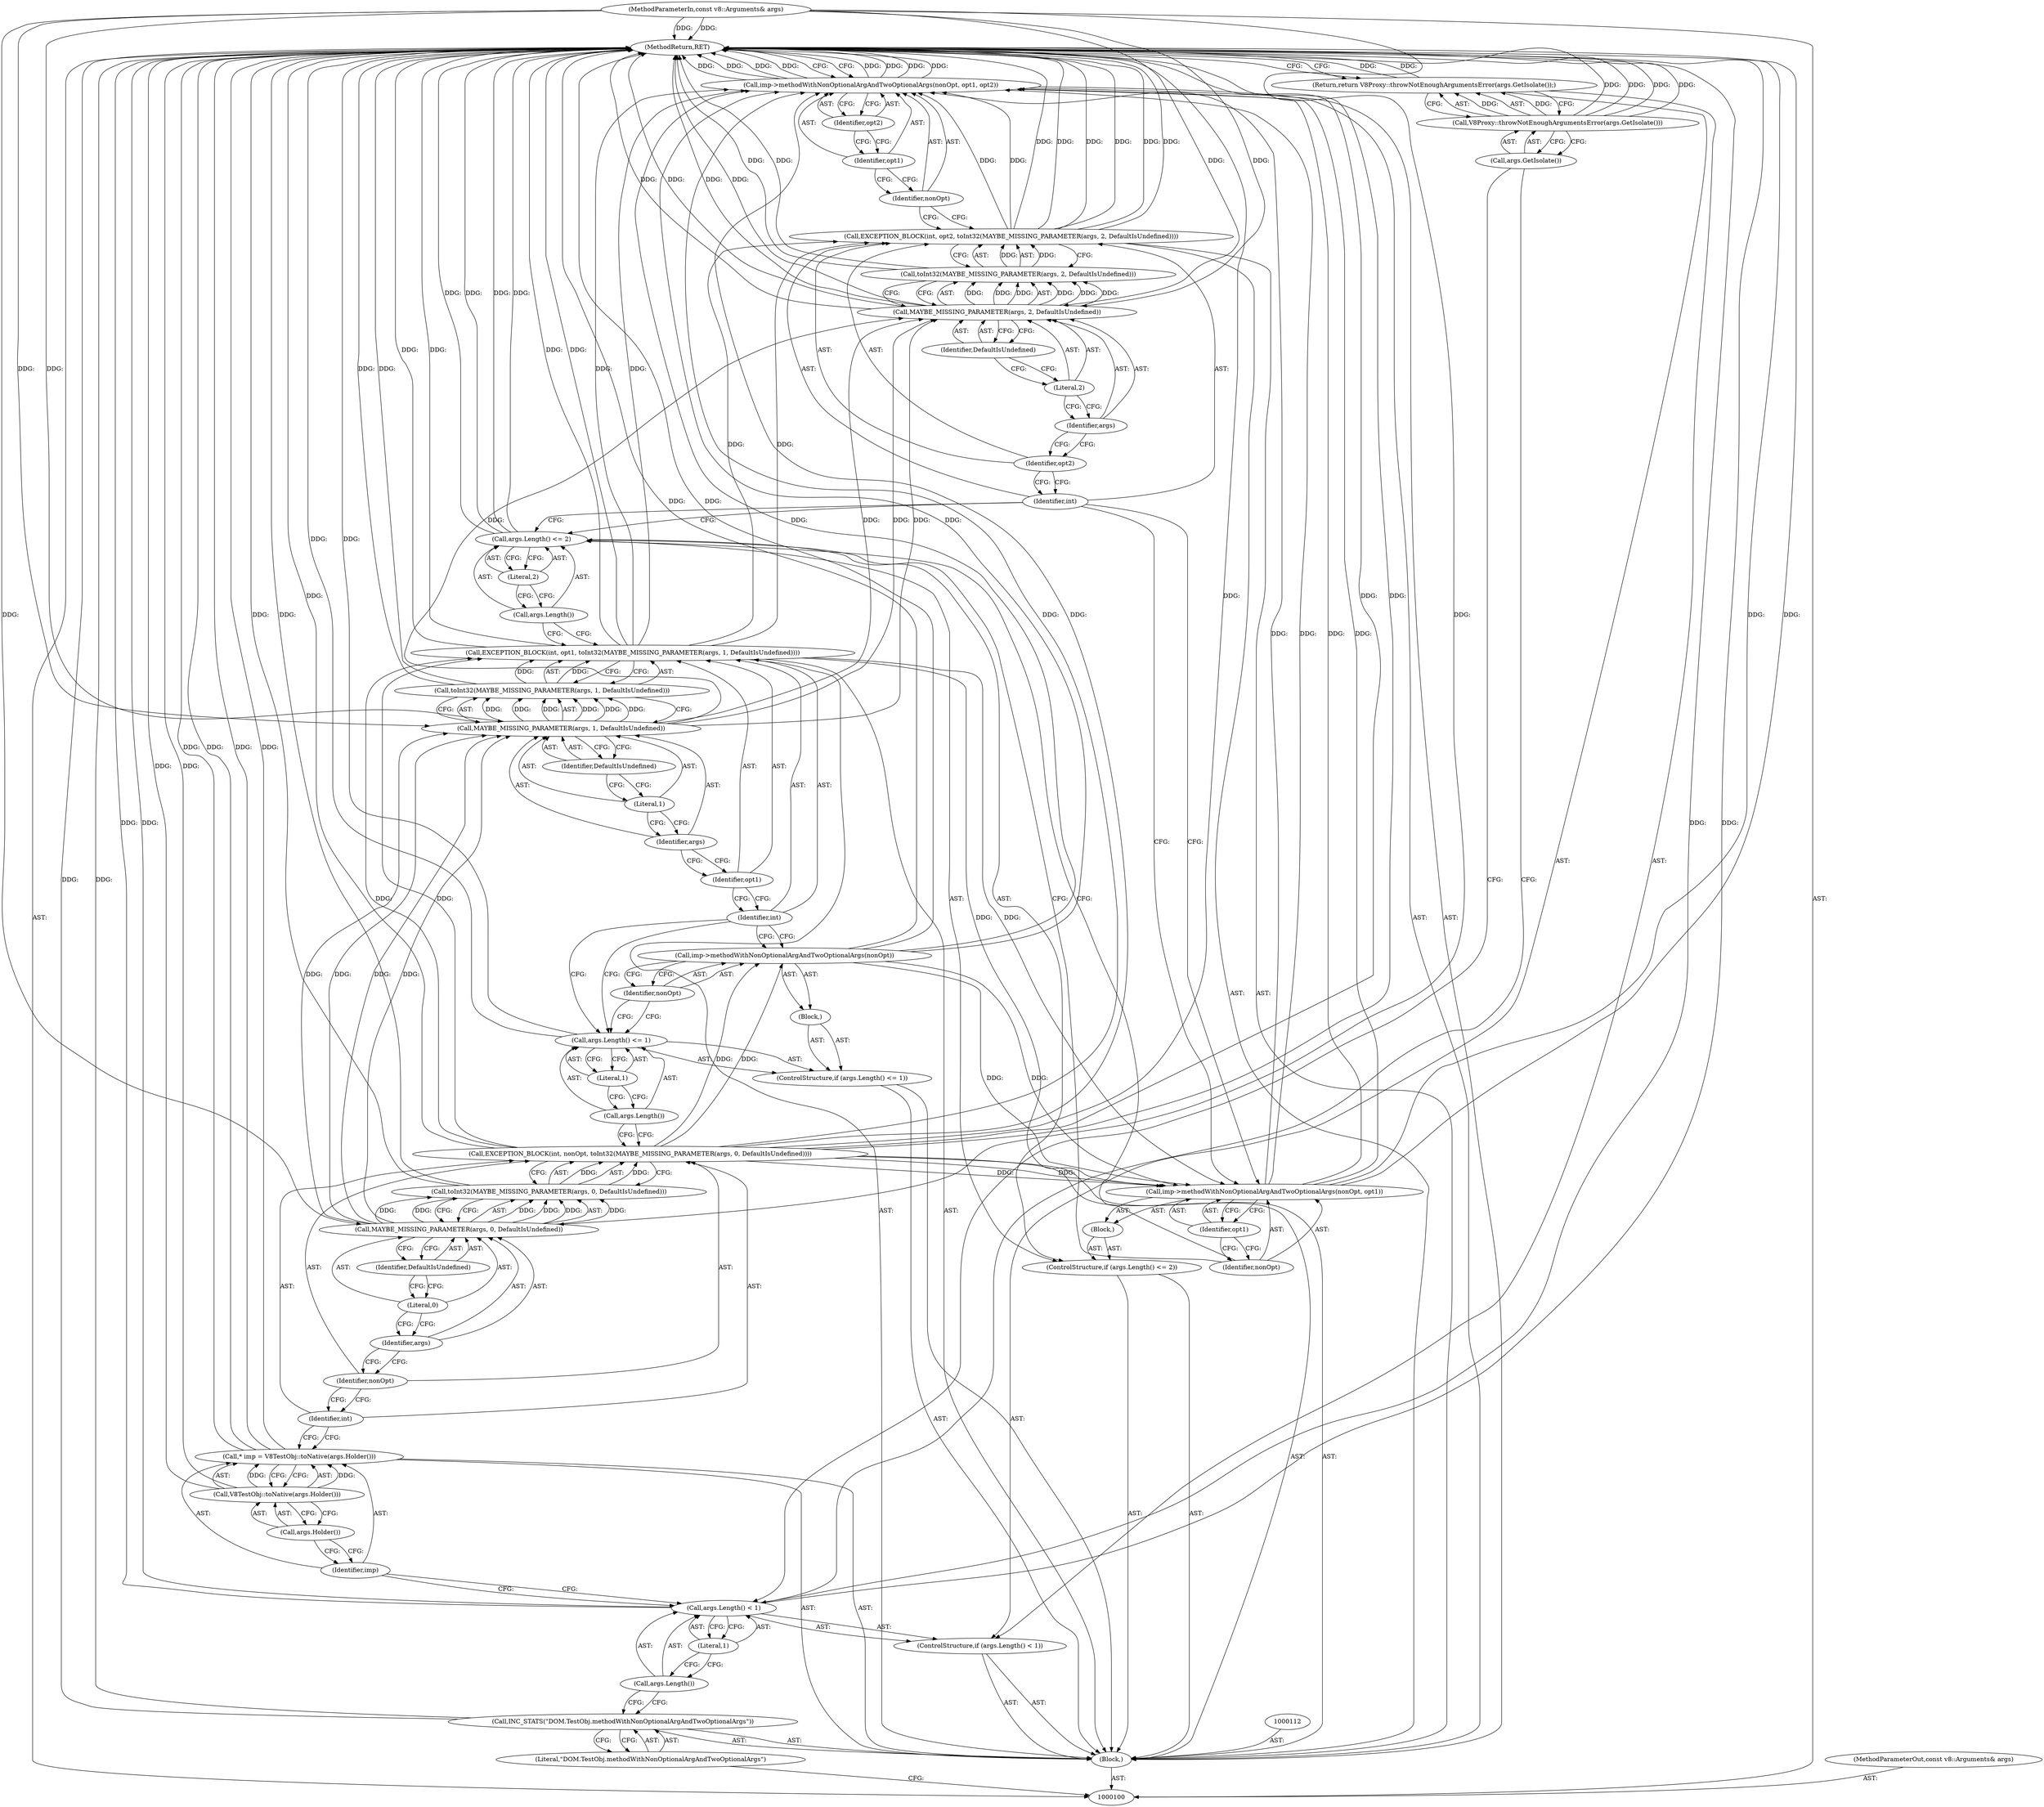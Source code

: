 digraph "0_Chrome_e9372a1bfd3588a80fcf49aa07321f0971dd6091_25" {
"1000160" [label="(MethodReturn,RET)"];
"1000101" [label="(MethodParameterIn,const v8::Arguments& args)"];
"1000226" [label="(MethodParameterOut,const v8::Arguments& args)"];
"1000133" [label="(Identifier,int)"];
"1000134" [label="(Identifier,opt1)"];
"1000135" [label="(Call,toInt32(MAYBE_MISSING_PARAMETER(args, 1, DefaultIsUndefined)))"];
"1000136" [label="(Call,MAYBE_MISSING_PARAMETER(args, 1, DefaultIsUndefined))"];
"1000132" [label="(Call,EXCEPTION_BLOCK(int, opt1, toInt32(MAYBE_MISSING_PARAMETER(args, 1, DefaultIsUndefined))))"];
"1000137" [label="(Identifier,args)"];
"1000138" [label="(Literal,1)"];
"1000139" [label="(Identifier,DefaultIsUndefined)"];
"1000143" [label="(Literal,2)"];
"1000144" [label="(Block,)"];
"1000140" [label="(ControlStructure,if (args.Length() <= 2))"];
"1000141" [label="(Call,args.Length() <= 2)"];
"1000142" [label="(Call,args.Length())"];
"1000146" [label="(Identifier,nonOpt)"];
"1000147" [label="(Identifier,opt1)"];
"1000145" [label="(Call,imp->methodWithNonOptionalArgAndTwoOptionalArgs(nonOpt, opt1))"];
"1000149" [label="(Identifier,int)"];
"1000150" [label="(Identifier,opt2)"];
"1000151" [label="(Call,toInt32(MAYBE_MISSING_PARAMETER(args, 2, DefaultIsUndefined)))"];
"1000152" [label="(Call,MAYBE_MISSING_PARAMETER(args, 2, DefaultIsUndefined))"];
"1000148" [label="(Call,EXCEPTION_BLOCK(int, opt2, toInt32(MAYBE_MISSING_PARAMETER(args, 2, DefaultIsUndefined))))"];
"1000153" [label="(Identifier,args)"];
"1000154" [label="(Literal,2)"];
"1000155" [label="(Identifier,DefaultIsUndefined)"];
"1000156" [label="(Call,imp->methodWithNonOptionalArgAndTwoOptionalArgs(nonOpt, opt1, opt2))"];
"1000157" [label="(Identifier,nonOpt)"];
"1000158" [label="(Identifier,opt1)"];
"1000159" [label="(Identifier,opt2)"];
"1000102" [label="(Block,)"];
"1000104" [label="(Literal,\"DOM.TestObj.methodWithNonOptionalArgAndTwoOptionalArgs\")"];
"1000103" [label="(Call,INC_STATS(\"DOM.TestObj.methodWithNonOptionalArgAndTwoOptionalArgs\"))"];
"1000108" [label="(Literal,1)"];
"1000105" [label="(ControlStructure,if (args.Length() < 1))"];
"1000106" [label="(Call,args.Length() < 1)"];
"1000107" [label="(Call,args.Length())"];
"1000110" [label="(Call,V8Proxy::throwNotEnoughArgumentsError(args.GetIsolate()))"];
"1000111" [label="(Call,args.GetIsolate())"];
"1000109" [label="(Return,return V8Proxy::throwNotEnoughArgumentsError(args.GetIsolate());)"];
"1000113" [label="(Call,* imp = V8TestObj::toNative(args.Holder()))"];
"1000114" [label="(Identifier,imp)"];
"1000115" [label="(Call,V8TestObj::toNative(args.Holder()))"];
"1000116" [label="(Call,args.Holder())"];
"1000118" [label="(Identifier,int)"];
"1000119" [label="(Identifier,nonOpt)"];
"1000120" [label="(Call,toInt32(MAYBE_MISSING_PARAMETER(args, 0, DefaultIsUndefined)))"];
"1000121" [label="(Call,MAYBE_MISSING_PARAMETER(args, 0, DefaultIsUndefined))"];
"1000117" [label="(Call,EXCEPTION_BLOCK(int, nonOpt, toInt32(MAYBE_MISSING_PARAMETER(args, 0, DefaultIsUndefined))))"];
"1000122" [label="(Identifier,args)"];
"1000123" [label="(Literal,0)"];
"1000124" [label="(Identifier,DefaultIsUndefined)"];
"1000128" [label="(Literal,1)"];
"1000129" [label="(Block,)"];
"1000125" [label="(ControlStructure,if (args.Length() <= 1))"];
"1000126" [label="(Call,args.Length() <= 1)"];
"1000127" [label="(Call,args.Length())"];
"1000131" [label="(Identifier,nonOpt)"];
"1000130" [label="(Call,imp->methodWithNonOptionalArgAndTwoOptionalArgs(nonOpt))"];
"1000160" -> "1000100"  [label="AST: "];
"1000160" -> "1000109"  [label="CFG: "];
"1000160" -> "1000156"  [label="CFG: "];
"1000141" -> "1000160"  [label="DDG: "];
"1000141" -> "1000160"  [label="DDG: "];
"1000156" -> "1000160"  [label="DDG: "];
"1000156" -> "1000160"  [label="DDG: "];
"1000156" -> "1000160"  [label="DDG: "];
"1000156" -> "1000160"  [label="DDG: "];
"1000113" -> "1000160"  [label="DDG: "];
"1000113" -> "1000160"  [label="DDG: "];
"1000151" -> "1000160"  [label="DDG: "];
"1000152" -> "1000160"  [label="DDG: "];
"1000152" -> "1000160"  [label="DDG: "];
"1000106" -> "1000160"  [label="DDG: "];
"1000106" -> "1000160"  [label="DDG: "];
"1000117" -> "1000160"  [label="DDG: "];
"1000117" -> "1000160"  [label="DDG: "];
"1000130" -> "1000160"  [label="DDG: "];
"1000126" -> "1000160"  [label="DDG: "];
"1000148" -> "1000160"  [label="DDG: "];
"1000148" -> "1000160"  [label="DDG: "];
"1000148" -> "1000160"  [label="DDG: "];
"1000132" -> "1000160"  [label="DDG: "];
"1000132" -> "1000160"  [label="DDG: "];
"1000103" -> "1000160"  [label="DDG: "];
"1000120" -> "1000160"  [label="DDG: "];
"1000101" -> "1000160"  [label="DDG: "];
"1000110" -> "1000160"  [label="DDG: "];
"1000110" -> "1000160"  [label="DDG: "];
"1000135" -> "1000160"  [label="DDG: "];
"1000145" -> "1000160"  [label="DDG: "];
"1000115" -> "1000160"  [label="DDG: "];
"1000109" -> "1000160"  [label="DDG: "];
"1000101" -> "1000100"  [label="AST: "];
"1000101" -> "1000160"  [label="DDG: "];
"1000101" -> "1000121"  [label="DDG: "];
"1000101" -> "1000136"  [label="DDG: "];
"1000101" -> "1000152"  [label="DDG: "];
"1000226" -> "1000100"  [label="AST: "];
"1000133" -> "1000132"  [label="AST: "];
"1000133" -> "1000130"  [label="CFG: "];
"1000133" -> "1000126"  [label="CFG: "];
"1000134" -> "1000133"  [label="CFG: "];
"1000134" -> "1000132"  [label="AST: "];
"1000134" -> "1000133"  [label="CFG: "];
"1000137" -> "1000134"  [label="CFG: "];
"1000135" -> "1000132"  [label="AST: "];
"1000135" -> "1000136"  [label="CFG: "];
"1000136" -> "1000135"  [label="AST: "];
"1000132" -> "1000135"  [label="CFG: "];
"1000135" -> "1000160"  [label="DDG: "];
"1000135" -> "1000132"  [label="DDG: "];
"1000136" -> "1000135"  [label="DDG: "];
"1000136" -> "1000135"  [label="DDG: "];
"1000136" -> "1000135"  [label="DDG: "];
"1000136" -> "1000135"  [label="AST: "];
"1000136" -> "1000139"  [label="CFG: "];
"1000137" -> "1000136"  [label="AST: "];
"1000138" -> "1000136"  [label="AST: "];
"1000139" -> "1000136"  [label="AST: "];
"1000135" -> "1000136"  [label="CFG: "];
"1000136" -> "1000135"  [label="DDG: "];
"1000136" -> "1000135"  [label="DDG: "];
"1000136" -> "1000135"  [label="DDG: "];
"1000121" -> "1000136"  [label="DDG: "];
"1000121" -> "1000136"  [label="DDG: "];
"1000101" -> "1000136"  [label="DDG: "];
"1000136" -> "1000152"  [label="DDG: "];
"1000136" -> "1000152"  [label="DDG: "];
"1000132" -> "1000102"  [label="AST: "];
"1000132" -> "1000135"  [label="CFG: "];
"1000133" -> "1000132"  [label="AST: "];
"1000134" -> "1000132"  [label="AST: "];
"1000135" -> "1000132"  [label="AST: "];
"1000142" -> "1000132"  [label="CFG: "];
"1000132" -> "1000160"  [label="DDG: "];
"1000132" -> "1000160"  [label="DDG: "];
"1000117" -> "1000132"  [label="DDG: "];
"1000135" -> "1000132"  [label="DDG: "];
"1000132" -> "1000145"  [label="DDG: "];
"1000132" -> "1000148"  [label="DDG: "];
"1000132" -> "1000156"  [label="DDG: "];
"1000137" -> "1000136"  [label="AST: "];
"1000137" -> "1000134"  [label="CFG: "];
"1000138" -> "1000137"  [label="CFG: "];
"1000138" -> "1000136"  [label="AST: "];
"1000138" -> "1000137"  [label="CFG: "];
"1000139" -> "1000138"  [label="CFG: "];
"1000139" -> "1000136"  [label="AST: "];
"1000139" -> "1000138"  [label="CFG: "];
"1000136" -> "1000139"  [label="CFG: "];
"1000143" -> "1000141"  [label="AST: "];
"1000143" -> "1000142"  [label="CFG: "];
"1000141" -> "1000143"  [label="CFG: "];
"1000144" -> "1000140"  [label="AST: "];
"1000145" -> "1000144"  [label="AST: "];
"1000140" -> "1000102"  [label="AST: "];
"1000141" -> "1000140"  [label="AST: "];
"1000144" -> "1000140"  [label="AST: "];
"1000141" -> "1000140"  [label="AST: "];
"1000141" -> "1000143"  [label="CFG: "];
"1000142" -> "1000141"  [label="AST: "];
"1000143" -> "1000141"  [label="AST: "];
"1000146" -> "1000141"  [label="CFG: "];
"1000149" -> "1000141"  [label="CFG: "];
"1000141" -> "1000160"  [label="DDG: "];
"1000141" -> "1000160"  [label="DDG: "];
"1000142" -> "1000141"  [label="AST: "];
"1000142" -> "1000132"  [label="CFG: "];
"1000143" -> "1000142"  [label="CFG: "];
"1000146" -> "1000145"  [label="AST: "];
"1000146" -> "1000141"  [label="CFG: "];
"1000147" -> "1000146"  [label="CFG: "];
"1000147" -> "1000145"  [label="AST: "];
"1000147" -> "1000146"  [label="CFG: "];
"1000145" -> "1000147"  [label="CFG: "];
"1000145" -> "1000144"  [label="AST: "];
"1000145" -> "1000147"  [label="CFG: "];
"1000146" -> "1000145"  [label="AST: "];
"1000147" -> "1000145"  [label="AST: "];
"1000149" -> "1000145"  [label="CFG: "];
"1000145" -> "1000160"  [label="DDG: "];
"1000117" -> "1000145"  [label="DDG: "];
"1000130" -> "1000145"  [label="DDG: "];
"1000132" -> "1000145"  [label="DDG: "];
"1000145" -> "1000156"  [label="DDG: "];
"1000145" -> "1000156"  [label="DDG: "];
"1000149" -> "1000148"  [label="AST: "];
"1000149" -> "1000145"  [label="CFG: "];
"1000149" -> "1000141"  [label="CFG: "];
"1000150" -> "1000149"  [label="CFG: "];
"1000150" -> "1000148"  [label="AST: "];
"1000150" -> "1000149"  [label="CFG: "];
"1000153" -> "1000150"  [label="CFG: "];
"1000151" -> "1000148"  [label="AST: "];
"1000151" -> "1000152"  [label="CFG: "];
"1000152" -> "1000151"  [label="AST: "];
"1000148" -> "1000151"  [label="CFG: "];
"1000151" -> "1000160"  [label="DDG: "];
"1000151" -> "1000148"  [label="DDG: "];
"1000152" -> "1000151"  [label="DDG: "];
"1000152" -> "1000151"  [label="DDG: "];
"1000152" -> "1000151"  [label="DDG: "];
"1000152" -> "1000151"  [label="AST: "];
"1000152" -> "1000155"  [label="CFG: "];
"1000153" -> "1000152"  [label="AST: "];
"1000154" -> "1000152"  [label="AST: "];
"1000155" -> "1000152"  [label="AST: "];
"1000151" -> "1000152"  [label="CFG: "];
"1000152" -> "1000160"  [label="DDG: "];
"1000152" -> "1000160"  [label="DDG: "];
"1000152" -> "1000151"  [label="DDG: "];
"1000152" -> "1000151"  [label="DDG: "];
"1000152" -> "1000151"  [label="DDG: "];
"1000136" -> "1000152"  [label="DDG: "];
"1000136" -> "1000152"  [label="DDG: "];
"1000101" -> "1000152"  [label="DDG: "];
"1000148" -> "1000102"  [label="AST: "];
"1000148" -> "1000151"  [label="CFG: "];
"1000149" -> "1000148"  [label="AST: "];
"1000150" -> "1000148"  [label="AST: "];
"1000151" -> "1000148"  [label="AST: "];
"1000157" -> "1000148"  [label="CFG: "];
"1000148" -> "1000160"  [label="DDG: "];
"1000148" -> "1000160"  [label="DDG: "];
"1000148" -> "1000160"  [label="DDG: "];
"1000132" -> "1000148"  [label="DDG: "];
"1000151" -> "1000148"  [label="DDG: "];
"1000148" -> "1000156"  [label="DDG: "];
"1000153" -> "1000152"  [label="AST: "];
"1000153" -> "1000150"  [label="CFG: "];
"1000154" -> "1000153"  [label="CFG: "];
"1000154" -> "1000152"  [label="AST: "];
"1000154" -> "1000153"  [label="CFG: "];
"1000155" -> "1000154"  [label="CFG: "];
"1000155" -> "1000152"  [label="AST: "];
"1000155" -> "1000154"  [label="CFG: "];
"1000152" -> "1000155"  [label="CFG: "];
"1000156" -> "1000102"  [label="AST: "];
"1000156" -> "1000159"  [label="CFG: "];
"1000157" -> "1000156"  [label="AST: "];
"1000158" -> "1000156"  [label="AST: "];
"1000159" -> "1000156"  [label="AST: "];
"1000160" -> "1000156"  [label="CFG: "];
"1000156" -> "1000160"  [label="DDG: "];
"1000156" -> "1000160"  [label="DDG: "];
"1000156" -> "1000160"  [label="DDG: "];
"1000156" -> "1000160"  [label="DDG: "];
"1000117" -> "1000156"  [label="DDG: "];
"1000145" -> "1000156"  [label="DDG: "];
"1000145" -> "1000156"  [label="DDG: "];
"1000130" -> "1000156"  [label="DDG: "];
"1000132" -> "1000156"  [label="DDG: "];
"1000148" -> "1000156"  [label="DDG: "];
"1000157" -> "1000156"  [label="AST: "];
"1000157" -> "1000148"  [label="CFG: "];
"1000158" -> "1000157"  [label="CFG: "];
"1000158" -> "1000156"  [label="AST: "];
"1000158" -> "1000157"  [label="CFG: "];
"1000159" -> "1000158"  [label="CFG: "];
"1000159" -> "1000156"  [label="AST: "];
"1000159" -> "1000158"  [label="CFG: "];
"1000156" -> "1000159"  [label="CFG: "];
"1000102" -> "1000100"  [label="AST: "];
"1000103" -> "1000102"  [label="AST: "];
"1000105" -> "1000102"  [label="AST: "];
"1000112" -> "1000102"  [label="AST: "];
"1000113" -> "1000102"  [label="AST: "];
"1000117" -> "1000102"  [label="AST: "];
"1000125" -> "1000102"  [label="AST: "];
"1000132" -> "1000102"  [label="AST: "];
"1000140" -> "1000102"  [label="AST: "];
"1000148" -> "1000102"  [label="AST: "];
"1000156" -> "1000102"  [label="AST: "];
"1000104" -> "1000103"  [label="AST: "];
"1000104" -> "1000100"  [label="CFG: "];
"1000103" -> "1000104"  [label="CFG: "];
"1000103" -> "1000102"  [label="AST: "];
"1000103" -> "1000104"  [label="CFG: "];
"1000104" -> "1000103"  [label="AST: "];
"1000107" -> "1000103"  [label="CFG: "];
"1000103" -> "1000160"  [label="DDG: "];
"1000108" -> "1000106"  [label="AST: "];
"1000108" -> "1000107"  [label="CFG: "];
"1000106" -> "1000108"  [label="CFG: "];
"1000105" -> "1000102"  [label="AST: "];
"1000106" -> "1000105"  [label="AST: "];
"1000109" -> "1000105"  [label="AST: "];
"1000106" -> "1000105"  [label="AST: "];
"1000106" -> "1000108"  [label="CFG: "];
"1000107" -> "1000106"  [label="AST: "];
"1000108" -> "1000106"  [label="AST: "];
"1000111" -> "1000106"  [label="CFG: "];
"1000114" -> "1000106"  [label="CFG: "];
"1000106" -> "1000160"  [label="DDG: "];
"1000106" -> "1000160"  [label="DDG: "];
"1000107" -> "1000106"  [label="AST: "];
"1000107" -> "1000103"  [label="CFG: "];
"1000108" -> "1000107"  [label="CFG: "];
"1000110" -> "1000109"  [label="AST: "];
"1000110" -> "1000111"  [label="CFG: "];
"1000111" -> "1000110"  [label="AST: "];
"1000109" -> "1000110"  [label="CFG: "];
"1000110" -> "1000160"  [label="DDG: "];
"1000110" -> "1000160"  [label="DDG: "];
"1000110" -> "1000109"  [label="DDG: "];
"1000111" -> "1000110"  [label="AST: "];
"1000111" -> "1000106"  [label="CFG: "];
"1000110" -> "1000111"  [label="CFG: "];
"1000109" -> "1000105"  [label="AST: "];
"1000109" -> "1000110"  [label="CFG: "];
"1000110" -> "1000109"  [label="AST: "];
"1000160" -> "1000109"  [label="CFG: "];
"1000109" -> "1000160"  [label="DDG: "];
"1000110" -> "1000109"  [label="DDG: "];
"1000113" -> "1000102"  [label="AST: "];
"1000113" -> "1000115"  [label="CFG: "];
"1000114" -> "1000113"  [label="AST: "];
"1000115" -> "1000113"  [label="AST: "];
"1000118" -> "1000113"  [label="CFG: "];
"1000113" -> "1000160"  [label="DDG: "];
"1000113" -> "1000160"  [label="DDG: "];
"1000115" -> "1000113"  [label="DDG: "];
"1000114" -> "1000113"  [label="AST: "];
"1000114" -> "1000106"  [label="CFG: "];
"1000116" -> "1000114"  [label="CFG: "];
"1000115" -> "1000113"  [label="AST: "];
"1000115" -> "1000116"  [label="CFG: "];
"1000116" -> "1000115"  [label="AST: "];
"1000113" -> "1000115"  [label="CFG: "];
"1000115" -> "1000160"  [label="DDG: "];
"1000115" -> "1000113"  [label="DDG: "];
"1000116" -> "1000115"  [label="AST: "];
"1000116" -> "1000114"  [label="CFG: "];
"1000115" -> "1000116"  [label="CFG: "];
"1000118" -> "1000117"  [label="AST: "];
"1000118" -> "1000113"  [label="CFG: "];
"1000119" -> "1000118"  [label="CFG: "];
"1000119" -> "1000117"  [label="AST: "];
"1000119" -> "1000118"  [label="CFG: "];
"1000122" -> "1000119"  [label="CFG: "];
"1000120" -> "1000117"  [label="AST: "];
"1000120" -> "1000121"  [label="CFG: "];
"1000121" -> "1000120"  [label="AST: "];
"1000117" -> "1000120"  [label="CFG: "];
"1000120" -> "1000160"  [label="DDG: "];
"1000120" -> "1000117"  [label="DDG: "];
"1000121" -> "1000120"  [label="DDG: "];
"1000121" -> "1000120"  [label="DDG: "];
"1000121" -> "1000120"  [label="DDG: "];
"1000121" -> "1000120"  [label="AST: "];
"1000121" -> "1000124"  [label="CFG: "];
"1000122" -> "1000121"  [label="AST: "];
"1000123" -> "1000121"  [label="AST: "];
"1000124" -> "1000121"  [label="AST: "];
"1000120" -> "1000121"  [label="CFG: "];
"1000121" -> "1000120"  [label="DDG: "];
"1000121" -> "1000120"  [label="DDG: "];
"1000121" -> "1000120"  [label="DDG: "];
"1000101" -> "1000121"  [label="DDG: "];
"1000121" -> "1000136"  [label="DDG: "];
"1000121" -> "1000136"  [label="DDG: "];
"1000117" -> "1000102"  [label="AST: "];
"1000117" -> "1000120"  [label="CFG: "];
"1000118" -> "1000117"  [label="AST: "];
"1000119" -> "1000117"  [label="AST: "];
"1000120" -> "1000117"  [label="AST: "];
"1000127" -> "1000117"  [label="CFG: "];
"1000117" -> "1000160"  [label="DDG: "];
"1000117" -> "1000160"  [label="DDG: "];
"1000120" -> "1000117"  [label="DDG: "];
"1000117" -> "1000130"  [label="DDG: "];
"1000117" -> "1000132"  [label="DDG: "];
"1000117" -> "1000145"  [label="DDG: "];
"1000117" -> "1000156"  [label="DDG: "];
"1000122" -> "1000121"  [label="AST: "];
"1000122" -> "1000119"  [label="CFG: "];
"1000123" -> "1000122"  [label="CFG: "];
"1000123" -> "1000121"  [label="AST: "];
"1000123" -> "1000122"  [label="CFG: "];
"1000124" -> "1000123"  [label="CFG: "];
"1000124" -> "1000121"  [label="AST: "];
"1000124" -> "1000123"  [label="CFG: "];
"1000121" -> "1000124"  [label="CFG: "];
"1000128" -> "1000126"  [label="AST: "];
"1000128" -> "1000127"  [label="CFG: "];
"1000126" -> "1000128"  [label="CFG: "];
"1000129" -> "1000125"  [label="AST: "];
"1000130" -> "1000129"  [label="AST: "];
"1000125" -> "1000102"  [label="AST: "];
"1000126" -> "1000125"  [label="AST: "];
"1000129" -> "1000125"  [label="AST: "];
"1000126" -> "1000125"  [label="AST: "];
"1000126" -> "1000128"  [label="CFG: "];
"1000127" -> "1000126"  [label="AST: "];
"1000128" -> "1000126"  [label="AST: "];
"1000131" -> "1000126"  [label="CFG: "];
"1000133" -> "1000126"  [label="CFG: "];
"1000126" -> "1000160"  [label="DDG: "];
"1000127" -> "1000126"  [label="AST: "];
"1000127" -> "1000117"  [label="CFG: "];
"1000128" -> "1000127"  [label="CFG: "];
"1000131" -> "1000130"  [label="AST: "];
"1000131" -> "1000126"  [label="CFG: "];
"1000130" -> "1000131"  [label="CFG: "];
"1000130" -> "1000129"  [label="AST: "];
"1000130" -> "1000131"  [label="CFG: "];
"1000131" -> "1000130"  [label="AST: "];
"1000133" -> "1000130"  [label="CFG: "];
"1000130" -> "1000160"  [label="DDG: "];
"1000117" -> "1000130"  [label="DDG: "];
"1000130" -> "1000145"  [label="DDG: "];
"1000130" -> "1000156"  [label="DDG: "];
}
